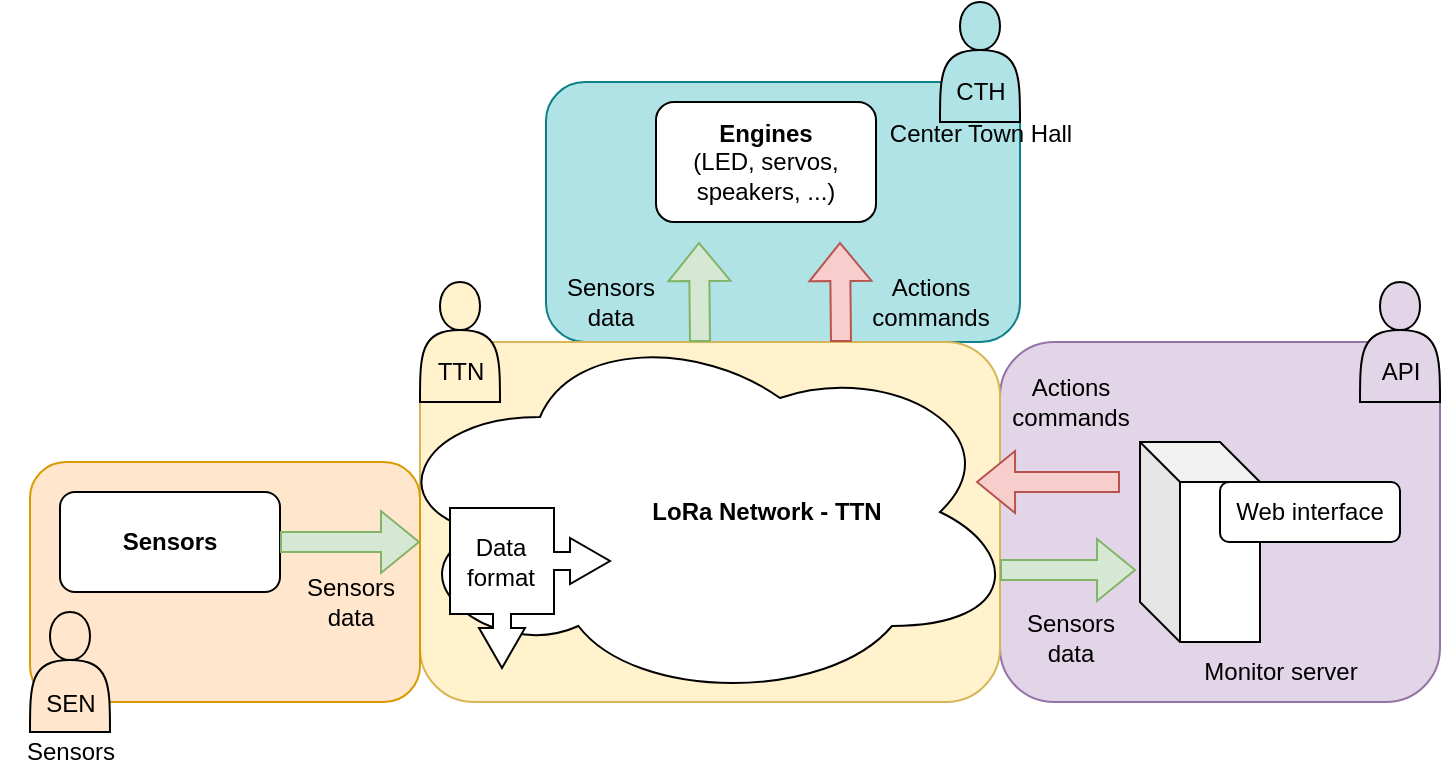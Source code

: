 <mxfile version="24.8.6">
  <diagram name="Page-1" id="1iwVxutnvDwoOHhmz1F1">
    <mxGraphModel dx="1434" dy="782" grid="1" gridSize="10" guides="1" tooltips="1" connect="1" arrows="1" fold="1" page="1" pageScale="1" pageWidth="827" pageHeight="1169" math="0" shadow="0">
      <root>
        <mxCell id="0" />
        <mxCell id="1" parent="0" />
        <mxCell id="GaP0o0gFWO2JClPfEH_W-40" value="" style="rounded=1;whiteSpace=wrap;html=1;fillColor=#b0e3e6;strokeColor=#0e8088;" vertex="1" parent="1">
          <mxGeometry x="313" y="100" width="237" height="130" as="geometry" />
        </mxCell>
        <mxCell id="GaP0o0gFWO2JClPfEH_W-39" value="" style="rounded=1;whiteSpace=wrap;html=1;strokeColor=#9673a6;fillColor=#e1d5e7;" vertex="1" parent="1">
          <mxGeometry x="540" y="230" width="220" height="180" as="geometry" />
        </mxCell>
        <mxCell id="GaP0o0gFWO2JClPfEH_W-38" value="" style="rounded=1;whiteSpace=wrap;html=1;strokeColor=#d6b656;fillColor=#fff2cc;" vertex="1" parent="1">
          <mxGeometry x="250" y="230" width="290" height="180" as="geometry" />
        </mxCell>
        <mxCell id="GaP0o0gFWO2JClPfEH_W-37" value="" style="rounded=1;whiteSpace=wrap;html=1;strokeColor=#d79b00;fillColor=#ffe6cc;" vertex="1" parent="1">
          <mxGeometry x="55" y="290" width="195" height="120" as="geometry" />
        </mxCell>
        <mxCell id="GaP0o0gFWO2JClPfEH_W-1" value="" style="ellipse;shape=cloud;whiteSpace=wrap;html=1;" vertex="1" parent="1">
          <mxGeometry x="230" y="220" width="320" height="190" as="geometry" />
        </mxCell>
        <mxCell id="GaP0o0gFWO2JClPfEH_W-4" value="&lt;div&gt;&lt;b&gt;Sensors&lt;/b&gt;&lt;/div&gt;" style="rounded=1;whiteSpace=wrap;html=1;" vertex="1" parent="1">
          <mxGeometry x="70" y="305" width="110" height="50" as="geometry" />
        </mxCell>
        <mxCell id="GaP0o0gFWO2JClPfEH_W-5" value="" style="shape=flexArrow;endArrow=classic;html=1;rounded=0;fillColor=#d5e8d4;strokeColor=#82b366;exitX=1;exitY=0.5;exitDx=0;exitDy=0;" edge="1" parent="1" source="GaP0o0gFWO2JClPfEH_W-4">
          <mxGeometry width="50" height="50" relative="1" as="geometry">
            <mxPoint x="200" y="380" as="sourcePoint" />
            <mxPoint x="250" y="330" as="targetPoint" />
          </mxGeometry>
        </mxCell>
        <mxCell id="GaP0o0gFWO2JClPfEH_W-6" value="" style="html=1;shadow=0;dashed=0;align=center;verticalAlign=middle;shape=mxgraph.arrows2.calloutDouble90Arrow;dy1=4.5;dx1=20;dx2=52;dy2=53;arrowHead=7;" vertex="1" parent="1">
          <mxGeometry x="265" y="313" width="80" height="80" as="geometry" />
        </mxCell>
        <mxCell id="GaP0o0gFWO2JClPfEH_W-7" value="Data&lt;br&gt;format" style="text;html=1;align=center;verticalAlign=middle;resizable=0;points=[];autosize=1;strokeColor=none;fillColor=none;" vertex="1" parent="1">
          <mxGeometry x="260" y="320" width="60" height="40" as="geometry" />
        </mxCell>
        <mxCell id="GaP0o0gFWO2JClPfEH_W-9" value="&lt;b&gt;LoRa Network - TTN&lt;/b&gt;" style="text;html=1;align=center;verticalAlign=middle;resizable=0;points=[];autosize=1;strokeColor=none;fillColor=none;" vertex="1" parent="1">
          <mxGeometry x="353" y="300" width="140" height="30" as="geometry" />
        </mxCell>
        <mxCell id="GaP0o0gFWO2JClPfEH_W-10" value="" style="shape=cube;whiteSpace=wrap;html=1;boundedLbl=1;backgroundOutline=1;darkOpacity=0.05;darkOpacity2=0.1;size=20;" vertex="1" parent="1">
          <mxGeometry x="610" y="280" width="60" height="100" as="geometry" />
        </mxCell>
        <mxCell id="GaP0o0gFWO2JClPfEH_W-11" value="Monitor server" style="text;html=1;align=center;verticalAlign=middle;resizable=0;points=[];autosize=1;strokeColor=none;fillColor=none;" vertex="1" parent="1">
          <mxGeometry x="630" y="380" width="100" height="30" as="geometry" />
        </mxCell>
        <mxCell id="GaP0o0gFWO2JClPfEH_W-12" value="" style="shape=flexArrow;endArrow=classic;html=1;rounded=0;entryX=-0.033;entryY=0.64;entryDx=0;entryDy=0;entryPerimeter=0;fillColor=#d5e8d4;strokeColor=#82b366;" edge="1" parent="1" target="GaP0o0gFWO2JClPfEH_W-10">
          <mxGeometry width="50" height="50" relative="1" as="geometry">
            <mxPoint x="540" y="344" as="sourcePoint" />
            <mxPoint x="560" y="380" as="targetPoint" />
          </mxGeometry>
        </mxCell>
        <mxCell id="GaP0o0gFWO2JClPfEH_W-13" value="&lt;div&gt;Sensors&lt;/div&gt;&lt;div&gt;data&lt;/div&gt;" style="text;html=1;align=center;verticalAlign=middle;resizable=0;points=[];autosize=1;strokeColor=none;fillColor=none;" vertex="1" parent="1">
          <mxGeometry x="540" y="358" width="70" height="40" as="geometry" />
        </mxCell>
        <mxCell id="GaP0o0gFWO2JClPfEH_W-14" value="" style="shape=flexArrow;endArrow=classic;html=1;rounded=0;fillColor=#f8cecc;strokeColor=#b85450;" edge="1" parent="1">
          <mxGeometry width="50" height="50" relative="1" as="geometry">
            <mxPoint x="600" y="300" as="sourcePoint" />
            <mxPoint x="528.02" y="300" as="targetPoint" />
          </mxGeometry>
        </mxCell>
        <mxCell id="GaP0o0gFWO2JClPfEH_W-15" value="&lt;div&gt;Actions&lt;/div&gt;&lt;div&gt;commands&lt;/div&gt;" style="text;html=1;align=center;verticalAlign=middle;resizable=0;points=[];autosize=1;strokeColor=none;fillColor=none;" vertex="1" parent="1">
          <mxGeometry x="530" y="240" width="90" height="40" as="geometry" />
        </mxCell>
        <mxCell id="GaP0o0gFWO2JClPfEH_W-16" value="&lt;div&gt;&lt;b&gt;Engines&lt;/b&gt;&lt;/div&gt;&lt;div&gt;(LED, servos, speakers, ...)&lt;/div&gt;" style="rounded=1;whiteSpace=wrap;html=1;" vertex="1" parent="1">
          <mxGeometry x="368" y="110" width="110" height="60" as="geometry" />
        </mxCell>
        <mxCell id="GaP0o0gFWO2JClPfEH_W-18" value="" style="shape=flexArrow;endArrow=classic;html=1;rounded=0;entryX=0.25;entryY=1;entryDx=0;entryDy=0;fillColor=#d5e8d4;strokeColor=#82b366;" edge="1" parent="1">
          <mxGeometry width="50" height="50" relative="1" as="geometry">
            <mxPoint x="390" y="230" as="sourcePoint" />
            <mxPoint x="389.5" y="180" as="targetPoint" />
          </mxGeometry>
        </mxCell>
        <mxCell id="GaP0o0gFWO2JClPfEH_W-19" value="&lt;div&gt;Sensors&lt;/div&gt;&lt;div&gt;data&lt;/div&gt;" style="text;html=1;align=center;verticalAlign=middle;resizable=0;points=[];autosize=1;strokeColor=none;fillColor=none;" vertex="1" parent="1">
          <mxGeometry x="180" y="340" width="70" height="40" as="geometry" />
        </mxCell>
        <mxCell id="GaP0o0gFWO2JClPfEH_W-20" value="&lt;div&gt;Sensors&lt;/div&gt;&lt;div&gt;data&lt;/div&gt;" style="text;html=1;align=center;verticalAlign=middle;resizable=0;points=[];autosize=1;strokeColor=none;fillColor=none;" vertex="1" parent="1">
          <mxGeometry x="310" y="190" width="70" height="40" as="geometry" />
        </mxCell>
        <mxCell id="GaP0o0gFWO2JClPfEH_W-21" value="" style="shape=flexArrow;endArrow=classic;html=1;rounded=0;entryX=0.25;entryY=1;entryDx=0;entryDy=0;fillColor=#f8cecc;strokeColor=#b85450;" edge="1" parent="1">
          <mxGeometry width="50" height="50" relative="1" as="geometry">
            <mxPoint x="460.5" y="230" as="sourcePoint" />
            <mxPoint x="460" y="180" as="targetPoint" />
          </mxGeometry>
        </mxCell>
        <mxCell id="GaP0o0gFWO2JClPfEH_W-22" value="&lt;div&gt;Actions&lt;/div&gt;&lt;div&gt;commands&lt;/div&gt;" style="text;html=1;align=center;verticalAlign=middle;resizable=0;points=[];autosize=1;strokeColor=none;fillColor=none;" vertex="1" parent="1">
          <mxGeometry x="460" y="190" width="90" height="40" as="geometry" />
        </mxCell>
        <mxCell id="GaP0o0gFWO2JClPfEH_W-23" value="Web interface" style="rounded=1;whiteSpace=wrap;html=1;" vertex="1" parent="1">
          <mxGeometry x="650" y="300" width="90" height="30" as="geometry" />
        </mxCell>
        <mxCell id="GaP0o0gFWO2JClPfEH_W-25" value="" style="shape=actor;whiteSpace=wrap;html=1;fillColor=#fff2cc;strokeColor=#000000;" vertex="1" parent="1">
          <mxGeometry x="250" y="200" width="40" height="60" as="geometry" />
        </mxCell>
        <mxCell id="GaP0o0gFWO2JClPfEH_W-26" value="TTN" style="text;html=1;align=center;verticalAlign=middle;resizable=0;points=[];autosize=1;strokeColor=none;fillColor=none;" vertex="1" parent="1">
          <mxGeometry x="245" y="230" width="50" height="30" as="geometry" />
        </mxCell>
        <mxCell id="GaP0o0gFWO2JClPfEH_W-28" value="Sensors" style="text;html=1;align=center;verticalAlign=middle;resizable=0;points=[];autosize=1;strokeColor=none;fillColor=none;" vertex="1" parent="1">
          <mxGeometry x="40" y="420" width="70" height="30" as="geometry" />
        </mxCell>
        <mxCell id="GaP0o0gFWO2JClPfEH_W-29" value="" style="shape=actor;whiteSpace=wrap;html=1;fillColor=#e1d5e7;strokeColor=#000000;" vertex="1" parent="1">
          <mxGeometry x="720" y="200" width="40" height="60" as="geometry" />
        </mxCell>
        <mxCell id="GaP0o0gFWO2JClPfEH_W-30" value="API" style="text;html=1;align=center;verticalAlign=middle;resizable=0;points=[];autosize=1;strokeColor=none;fillColor=none;" vertex="1" parent="1">
          <mxGeometry x="720" y="230" width="40" height="30" as="geometry" />
        </mxCell>
        <mxCell id="GaP0o0gFWO2JClPfEH_W-31" value="" style="shape=actor;whiteSpace=wrap;html=1;fillColor=#b0e3e6;strokeColor=#000000;" vertex="1" parent="1">
          <mxGeometry x="510" y="60" width="40" height="60" as="geometry" />
        </mxCell>
        <mxCell id="GaP0o0gFWO2JClPfEH_W-32" value="CTH" style="text;html=1;align=center;verticalAlign=middle;resizable=0;points=[];autosize=1;strokeColor=none;fillColor=none;" vertex="1" parent="1">
          <mxGeometry x="505" y="90" width="50" height="30" as="geometry" />
        </mxCell>
        <mxCell id="GaP0o0gFWO2JClPfEH_W-33" value="Center Town Hall" style="text;html=1;align=center;verticalAlign=middle;resizable=0;points=[];autosize=1;strokeColor=none;fillColor=none;" vertex="1" parent="1">
          <mxGeometry x="470" y="111" width="120" height="30" as="geometry" />
        </mxCell>
        <mxCell id="GaP0o0gFWO2JClPfEH_W-27" value="" style="shape=actor;whiteSpace=wrap;html=1;fillColor=#ffe6cc;strokeColor=#000000;" vertex="1" parent="1">
          <mxGeometry x="55" y="365" width="40" height="60" as="geometry" />
        </mxCell>
        <mxCell id="GaP0o0gFWO2JClPfEH_W-41" value="SEN" style="text;html=1;align=center;verticalAlign=middle;resizable=0;points=[];autosize=1;strokeColor=none;fillColor=none;" vertex="1" parent="1">
          <mxGeometry x="50" y="396" width="50" height="30" as="geometry" />
        </mxCell>
      </root>
    </mxGraphModel>
  </diagram>
</mxfile>
